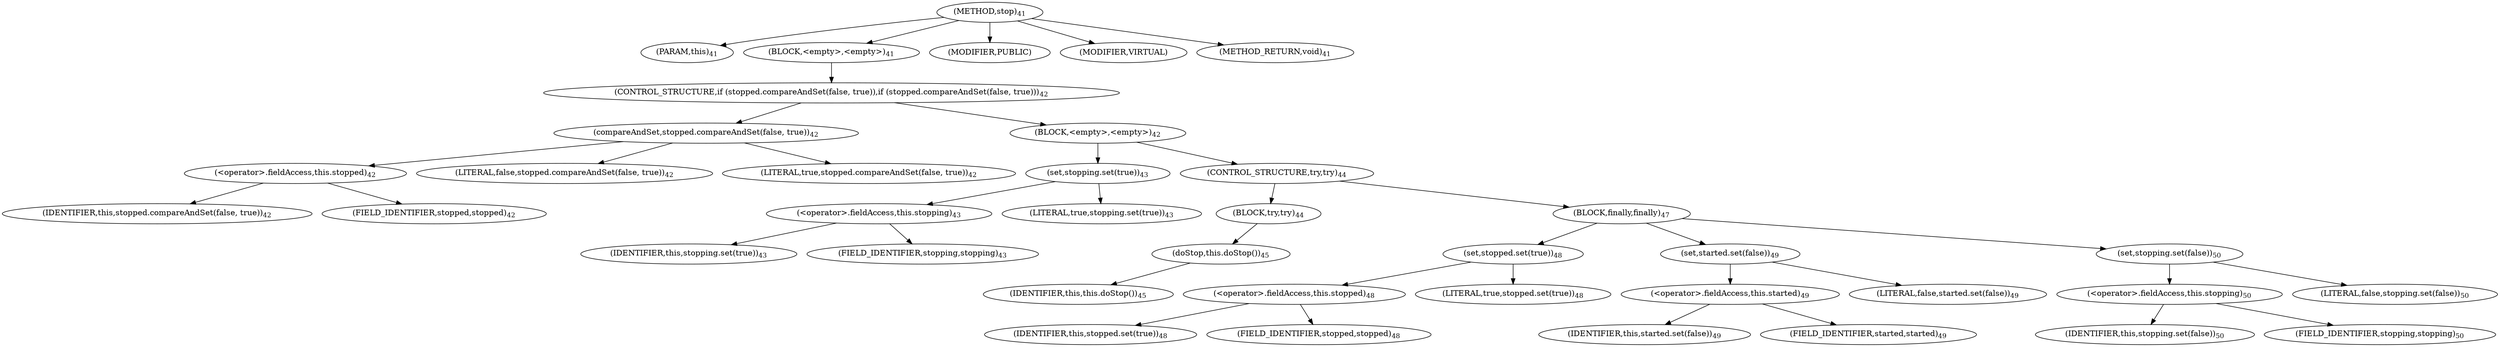 digraph "stop" {  
"48" [label = <(METHOD,stop)<SUB>41</SUB>> ]
"6" [label = <(PARAM,this)<SUB>41</SUB>> ]
"49" [label = <(BLOCK,&lt;empty&gt;,&lt;empty&gt;)<SUB>41</SUB>> ]
"50" [label = <(CONTROL_STRUCTURE,if (stopped.compareAndSet(false, true)),if (stopped.compareAndSet(false, true)))<SUB>42</SUB>> ]
"51" [label = <(compareAndSet,stopped.compareAndSet(false, true))<SUB>42</SUB>> ]
"52" [label = <(&lt;operator&gt;.fieldAccess,this.stopped)<SUB>42</SUB>> ]
"53" [label = <(IDENTIFIER,this,stopped.compareAndSet(false, true))<SUB>42</SUB>> ]
"54" [label = <(FIELD_IDENTIFIER,stopped,stopped)<SUB>42</SUB>> ]
"55" [label = <(LITERAL,false,stopped.compareAndSet(false, true))<SUB>42</SUB>> ]
"56" [label = <(LITERAL,true,stopped.compareAndSet(false, true))<SUB>42</SUB>> ]
"57" [label = <(BLOCK,&lt;empty&gt;,&lt;empty&gt;)<SUB>42</SUB>> ]
"58" [label = <(set,stopping.set(true))<SUB>43</SUB>> ]
"59" [label = <(&lt;operator&gt;.fieldAccess,this.stopping)<SUB>43</SUB>> ]
"60" [label = <(IDENTIFIER,this,stopping.set(true))<SUB>43</SUB>> ]
"61" [label = <(FIELD_IDENTIFIER,stopping,stopping)<SUB>43</SUB>> ]
"62" [label = <(LITERAL,true,stopping.set(true))<SUB>43</SUB>> ]
"63" [label = <(CONTROL_STRUCTURE,try,try)<SUB>44</SUB>> ]
"64" [label = <(BLOCK,try,try)<SUB>44</SUB>> ]
"65" [label = <(doStop,this.doStop())<SUB>45</SUB>> ]
"5" [label = <(IDENTIFIER,this,this.doStop())<SUB>45</SUB>> ]
"66" [label = <(BLOCK,finally,finally)<SUB>47</SUB>> ]
"67" [label = <(set,stopped.set(true))<SUB>48</SUB>> ]
"68" [label = <(&lt;operator&gt;.fieldAccess,this.stopped)<SUB>48</SUB>> ]
"69" [label = <(IDENTIFIER,this,stopped.set(true))<SUB>48</SUB>> ]
"70" [label = <(FIELD_IDENTIFIER,stopped,stopped)<SUB>48</SUB>> ]
"71" [label = <(LITERAL,true,stopped.set(true))<SUB>48</SUB>> ]
"72" [label = <(set,started.set(false))<SUB>49</SUB>> ]
"73" [label = <(&lt;operator&gt;.fieldAccess,this.started)<SUB>49</SUB>> ]
"74" [label = <(IDENTIFIER,this,started.set(false))<SUB>49</SUB>> ]
"75" [label = <(FIELD_IDENTIFIER,started,started)<SUB>49</SUB>> ]
"76" [label = <(LITERAL,false,started.set(false))<SUB>49</SUB>> ]
"77" [label = <(set,stopping.set(false))<SUB>50</SUB>> ]
"78" [label = <(&lt;operator&gt;.fieldAccess,this.stopping)<SUB>50</SUB>> ]
"79" [label = <(IDENTIFIER,this,stopping.set(false))<SUB>50</SUB>> ]
"80" [label = <(FIELD_IDENTIFIER,stopping,stopping)<SUB>50</SUB>> ]
"81" [label = <(LITERAL,false,stopping.set(false))<SUB>50</SUB>> ]
"82" [label = <(MODIFIER,PUBLIC)> ]
"83" [label = <(MODIFIER,VIRTUAL)> ]
"84" [label = <(METHOD_RETURN,void)<SUB>41</SUB>> ]
  "48" -> "6" 
  "48" -> "49" 
  "48" -> "82" 
  "48" -> "83" 
  "48" -> "84" 
  "49" -> "50" 
  "50" -> "51" 
  "50" -> "57" 
  "51" -> "52" 
  "51" -> "55" 
  "51" -> "56" 
  "52" -> "53" 
  "52" -> "54" 
  "57" -> "58" 
  "57" -> "63" 
  "58" -> "59" 
  "58" -> "62" 
  "59" -> "60" 
  "59" -> "61" 
  "63" -> "64" 
  "63" -> "66" 
  "64" -> "65" 
  "65" -> "5" 
  "66" -> "67" 
  "66" -> "72" 
  "66" -> "77" 
  "67" -> "68" 
  "67" -> "71" 
  "68" -> "69" 
  "68" -> "70" 
  "72" -> "73" 
  "72" -> "76" 
  "73" -> "74" 
  "73" -> "75" 
  "77" -> "78" 
  "77" -> "81" 
  "78" -> "79" 
  "78" -> "80" 
}
